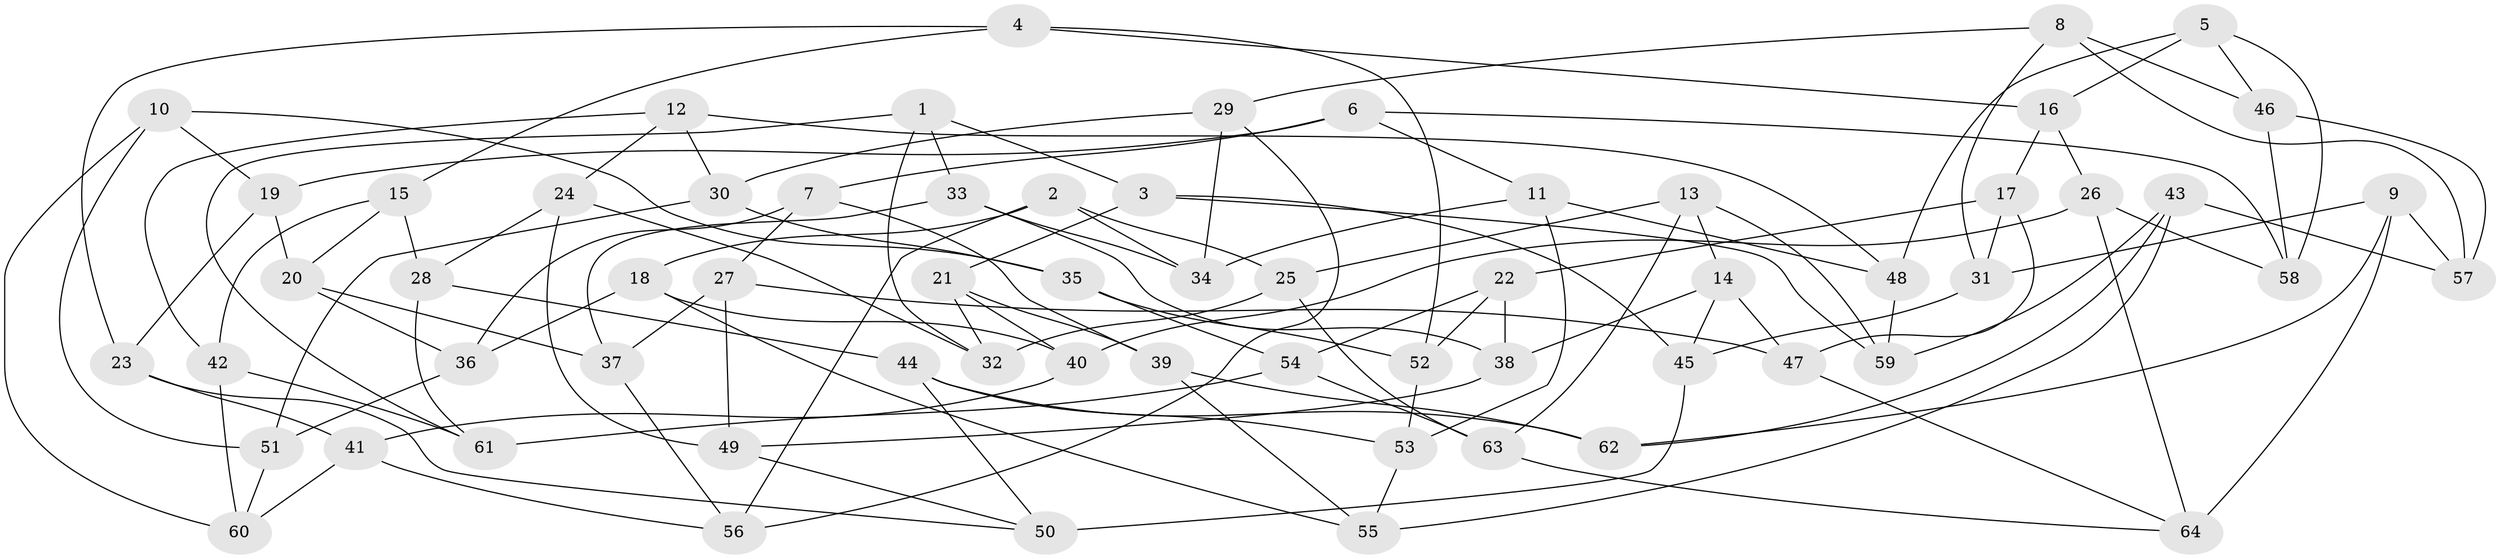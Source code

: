 // coarse degree distribution, {4: 0.8222222222222222, 8: 0.044444444444444446, 3: 0.06666666666666667, 9: 0.06666666666666667}
// Generated by graph-tools (version 1.1) at 2025/53/03/04/25 22:53:34]
// undirected, 64 vertices, 128 edges
graph export_dot {
  node [color=gray90,style=filled];
  1;
  2;
  3;
  4;
  5;
  6;
  7;
  8;
  9;
  10;
  11;
  12;
  13;
  14;
  15;
  16;
  17;
  18;
  19;
  20;
  21;
  22;
  23;
  24;
  25;
  26;
  27;
  28;
  29;
  30;
  31;
  32;
  33;
  34;
  35;
  36;
  37;
  38;
  39;
  40;
  41;
  42;
  43;
  44;
  45;
  46;
  47;
  48;
  49;
  50;
  51;
  52;
  53;
  54;
  55;
  56;
  57;
  58;
  59;
  60;
  61;
  62;
  63;
  64;
  1 -- 61;
  1 -- 33;
  1 -- 32;
  1 -- 3;
  2 -- 25;
  2 -- 18;
  2 -- 34;
  2 -- 56;
  3 -- 45;
  3 -- 21;
  3 -- 59;
  4 -- 52;
  4 -- 16;
  4 -- 15;
  4 -- 23;
  5 -- 58;
  5 -- 48;
  5 -- 16;
  5 -- 46;
  6 -- 58;
  6 -- 19;
  6 -- 11;
  6 -- 7;
  7 -- 39;
  7 -- 36;
  7 -- 27;
  8 -- 31;
  8 -- 29;
  8 -- 57;
  8 -- 46;
  9 -- 62;
  9 -- 31;
  9 -- 64;
  9 -- 57;
  10 -- 51;
  10 -- 19;
  10 -- 60;
  10 -- 35;
  11 -- 48;
  11 -- 34;
  11 -- 53;
  12 -- 30;
  12 -- 24;
  12 -- 48;
  12 -- 42;
  13 -- 59;
  13 -- 14;
  13 -- 25;
  13 -- 63;
  14 -- 38;
  14 -- 45;
  14 -- 47;
  15 -- 20;
  15 -- 42;
  15 -- 28;
  16 -- 26;
  16 -- 17;
  17 -- 22;
  17 -- 47;
  17 -- 31;
  18 -- 40;
  18 -- 55;
  18 -- 36;
  19 -- 20;
  19 -- 23;
  20 -- 37;
  20 -- 36;
  21 -- 32;
  21 -- 39;
  21 -- 40;
  22 -- 54;
  22 -- 52;
  22 -- 38;
  23 -- 41;
  23 -- 50;
  24 -- 32;
  24 -- 49;
  24 -- 28;
  25 -- 32;
  25 -- 63;
  26 -- 40;
  26 -- 58;
  26 -- 64;
  27 -- 47;
  27 -- 37;
  27 -- 49;
  28 -- 61;
  28 -- 44;
  29 -- 30;
  29 -- 34;
  29 -- 56;
  30 -- 51;
  30 -- 35;
  31 -- 45;
  33 -- 37;
  33 -- 34;
  33 -- 38;
  35 -- 54;
  35 -- 52;
  36 -- 51;
  37 -- 56;
  38 -- 49;
  39 -- 55;
  39 -- 62;
  40 -- 41;
  41 -- 56;
  41 -- 60;
  42 -- 60;
  42 -- 61;
  43 -- 62;
  43 -- 59;
  43 -- 57;
  43 -- 55;
  44 -- 53;
  44 -- 62;
  44 -- 50;
  45 -- 50;
  46 -- 57;
  46 -- 58;
  47 -- 64;
  48 -- 59;
  49 -- 50;
  51 -- 60;
  52 -- 53;
  53 -- 55;
  54 -- 61;
  54 -- 63;
  63 -- 64;
}
